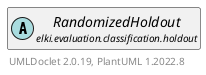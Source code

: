 @startuml
    remove .*\.(Instance|Par|Parameterizer|Factory)$
    set namespaceSeparator none
    hide empty fields
    hide empty methods

    abstract class "<size:14>RandomizedHoldout.Par\n<size:10>elki.evaluation.classification.holdout" as elki.evaluation.classification.holdout.RandomizedHoldout.Par [[RandomizedHoldout.Par.html]] {
        {static} +SEED_ID: OptionID
        #random: RandomFactory
        +configure(Parameterization): void
    }

    interface "<size:14>Parameterizer\n<size:10>elki.utilities.optionhandling" as elki.utilities.optionhandling.Parameterizer [[../../../utilities/optionhandling/Parameterizer.html]] {
        {abstract} +make(): Object
    }
    abstract class "<size:14>RandomizedHoldout\n<size:10>elki.evaluation.classification.holdout" as elki.evaluation.classification.holdout.RandomizedHoldout [[RandomizedHoldout.html]]

    elki.utilities.optionhandling.Parameterizer <|.. elki.evaluation.classification.holdout.RandomizedHoldout.Par
    elki.evaluation.classification.holdout.RandomizedHoldout +-- elki.evaluation.classification.holdout.RandomizedHoldout.Par

    center footer UMLDoclet 2.0.19, PlantUML 1.2022.8
@enduml
